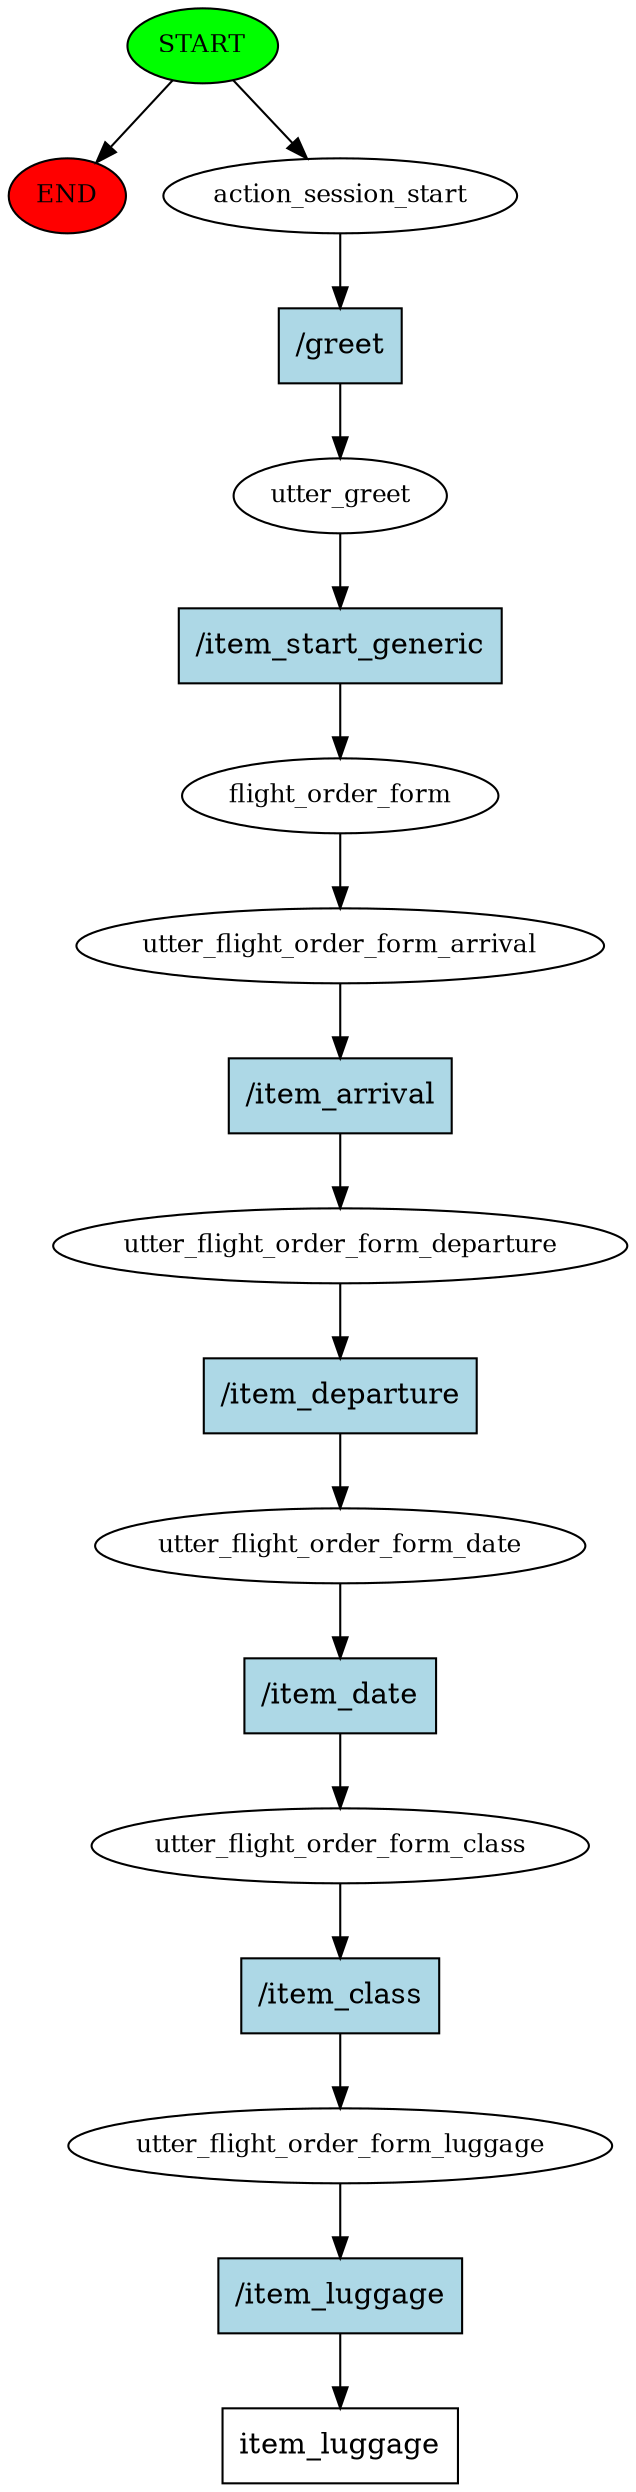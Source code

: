 digraph  {
0 [class="start active", fillcolor=green, fontsize=12, label=START, style=filled];
"-1" [class=end, fillcolor=red, fontsize=12, label=END, style=filled];
1 [class=active, fontsize=12, label=action_session_start];
2 [class=active, fontsize=12, label=utter_greet];
3 [class=active, fontsize=12, label=flight_order_form];
4 [class=active, fontsize=12, label=utter_flight_order_form_arrival];
5 [class=active, fontsize=12, label=utter_flight_order_form_departure];
6 [class=active, fontsize=12, label=utter_flight_order_form_date];
7 [class=active, fontsize=12, label=utter_flight_order_form_class];
8 [class=active, fontsize=12, label=utter_flight_order_form_luggage];
9 [class="intent dashed active", label=item_luggage, shape=rect];
10 [class="intent active", fillcolor=lightblue, label="/greet", shape=rect, style=filled];
11 [class="intent active", fillcolor=lightblue, label="/item_start_generic", shape=rect, style=filled];
12 [class="intent active", fillcolor=lightblue, label="/item_arrival", shape=rect, style=filled];
13 [class="intent active", fillcolor=lightblue, label="/item_departure", shape=rect, style=filled];
14 [class="intent active", fillcolor=lightblue, label="/item_date", shape=rect, style=filled];
15 [class="intent active", fillcolor=lightblue, label="/item_class", shape=rect, style=filled];
16 [class="intent active", fillcolor=lightblue, label="/item_luggage", shape=rect, style=filled];
0 -> "-1"  [class="", key=NONE, label=""];
0 -> 1  [class=active, key=NONE, label=""];
1 -> 10  [class=active, key=0];
2 -> 11  [class=active, key=0];
3 -> 4  [class=active, key=NONE, label=""];
4 -> 12  [class=active, key=0];
5 -> 13  [class=active, key=0];
6 -> 14  [class=active, key=0];
7 -> 15  [class=active, key=0];
8 -> 16  [class=active, key=0];
10 -> 2  [class=active, key=0];
11 -> 3  [class=active, key=0];
12 -> 5  [class=active, key=0];
13 -> 6  [class=active, key=0];
14 -> 7  [class=active, key=0];
15 -> 8  [class=active, key=0];
16 -> 9  [class=active, key=0];
}
